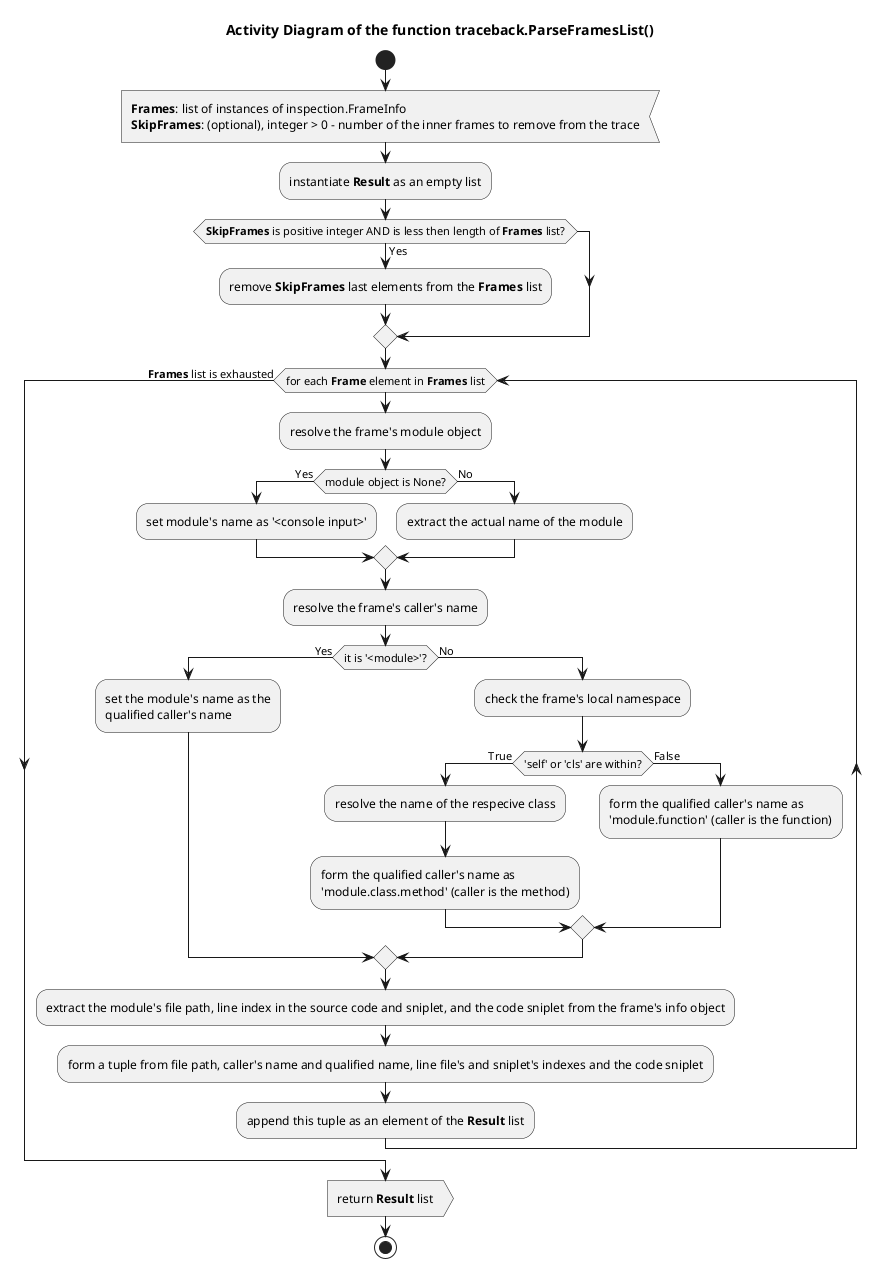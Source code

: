 @startuml traceback_parseframeslist

title Activity Diagram of the function traceback.ParseFramesList()

start
:<b>Frames</b>: list of instances of inspection.FrameInfo
<b>SkipFrames</b>: (optional), integer > 0 - number of the inner frames to remove from the trace<

:instantiate <b>Result</b> as an empty list;

if (<b>SkipFrames</b> is positive integer AND is less then length of <b>Frames</b> list?) then (Yes)
    :remove <b>SkipFrames</b> last elements from the <b>Frames</b> list;
endif

while (for each <b>Frame</b> element in <b>Frames</b> list)
    :resolve the frame's module object;

    if (module object is None?) then (Yes)
        :set module's name as '<console input>';
    else (No)
        :extract the actual name of the module;
    endif

    :resolve the frame's caller's name;

    if (it is '<module>'?) then (Yes)
        :set the module's name as the\nqualified caller's name;
    else (No)
        :check the frame's local namespace;

        if ('self' or 'cls' are within?) then (True)
            :resolve the name of the respecive class;

            :form the qualified caller's name as\n'module.class.method' (caller is the method);
        else (False)
            :form the qualified caller's name as\n'module.function' (caller is the function);
        endif
    endif

    :extract the module's file path, line index in the source code and sniplet, and the code sniplet from the frame's info object;

    :form a tuple from file path, caller's name and qualified name, line file's and sniplet's indexes and the code sniplet;

    :append this tuple as an element of the <b>Result</b> list;
endwhile (<b>Frames</b> list is exhausted)

:return <b>Result</b> list>
stop
@enduml